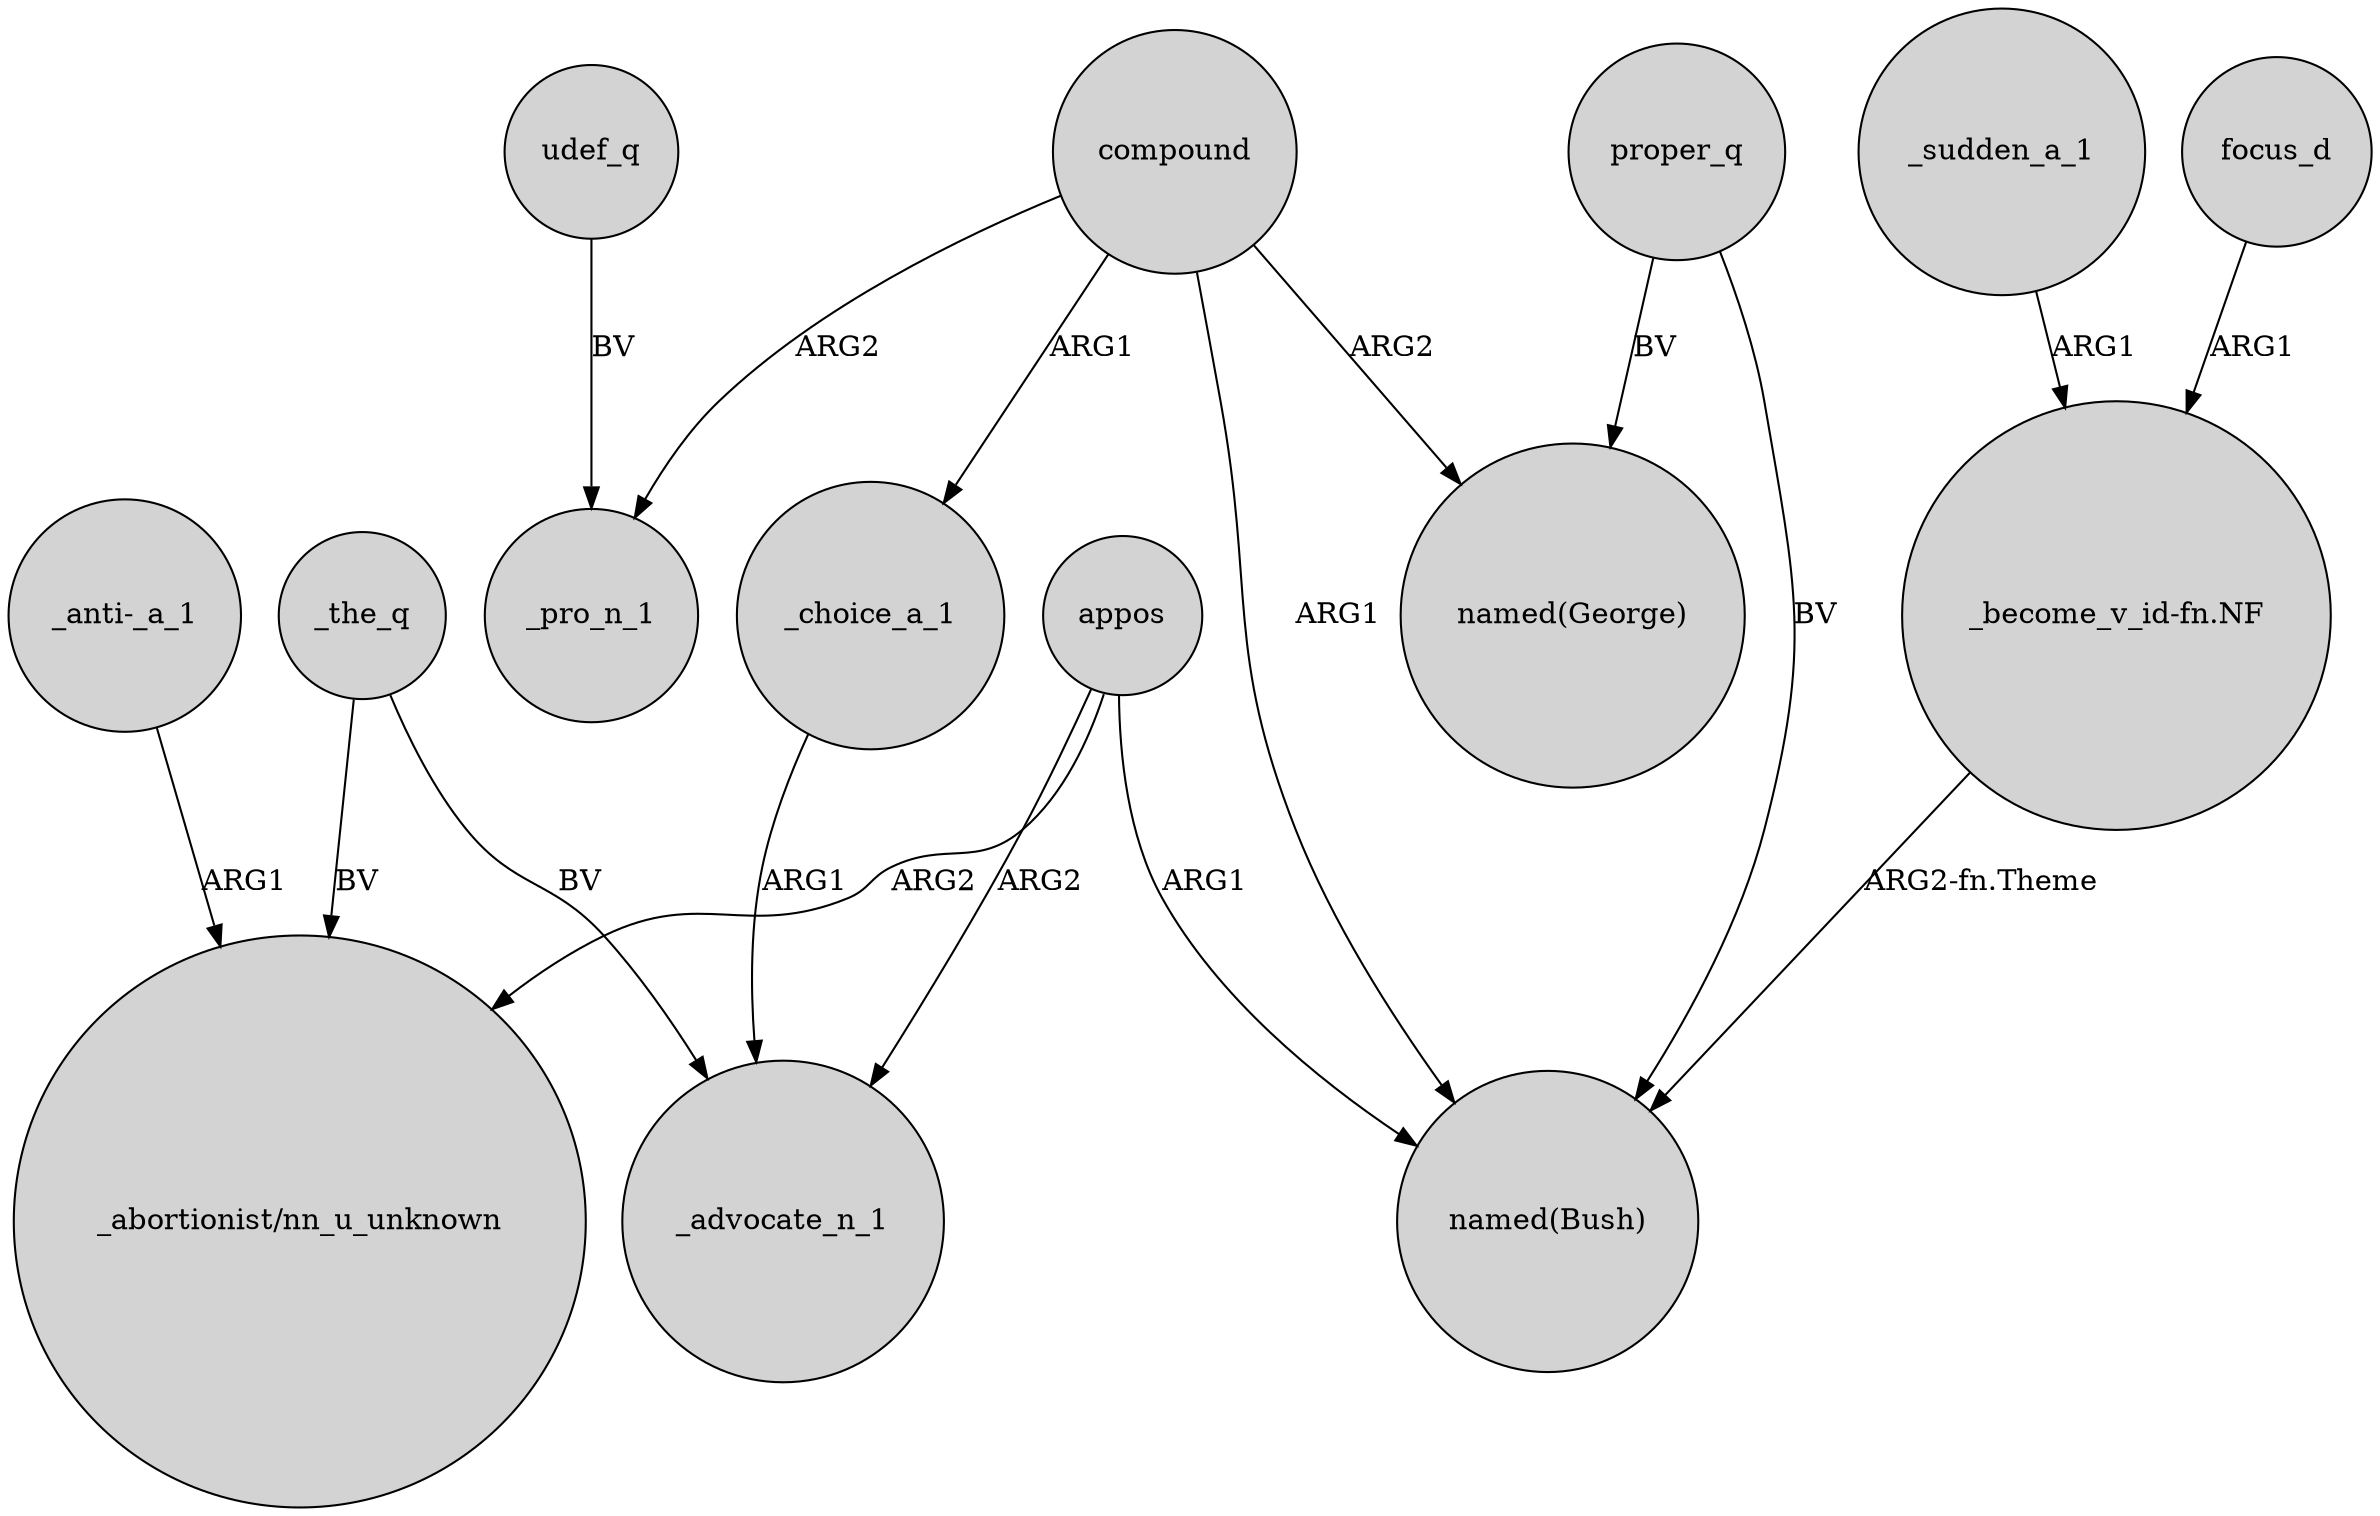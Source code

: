 digraph {
	node [shape=circle style=filled]
	_the_q -> _advocate_n_1 [label=BV]
	_the_q -> "_abortionist/nn_u_unknown" [label=BV]
	appos -> _advocate_n_1 [label=ARG2]
	focus_d -> "_become_v_id-fn.NF" [label=ARG1]
	compound -> "named(George)" [label=ARG2]
	appos -> "_abortionist/nn_u_unknown" [label=ARG2]
	"_anti-_a_1" -> "_abortionist/nn_u_unknown" [label=ARG1]
	_sudden_a_1 -> "_become_v_id-fn.NF" [label=ARG1]
	appos -> "named(Bush)" [label=ARG1]
	compound -> _choice_a_1 [label=ARG1]
	compound -> _pro_n_1 [label=ARG2]
	udef_q -> _pro_n_1 [label=BV]
	proper_q -> "named(Bush)" [label=BV]
	proper_q -> "named(George)" [label=BV]
	"_become_v_id-fn.NF" -> "named(Bush)" [label="ARG2-fn.Theme"]
	compound -> "named(Bush)" [label=ARG1]
	_choice_a_1 -> _advocate_n_1 [label=ARG1]
}

